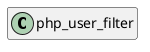 @startuml
set namespaceSeparator \\
hide members
hide << alias >> circle

class php_user_filter
@enduml
